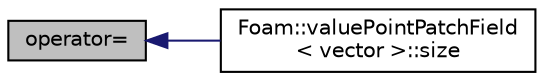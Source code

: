 digraph "operator="
{
  bgcolor="transparent";
  edge [fontname="Helvetica",fontsize="10",labelfontname="Helvetica",labelfontsize="10"];
  node [fontname="Helvetica",fontsize="10",shape=record];
  rankdir="LR";
  Node93 [label="operator=",height=0.2,width=0.4,color="black", fillcolor="grey75", style="filled", fontcolor="black"];
  Node93 -> Node94 [dir="back",color="midnightblue",fontsize="10",style="solid",fontname="Helvetica"];
  Node94 [label="Foam::valuePointPatchField\l\< vector \>::size",height=0.2,width=0.4,color="black",URL="$a27681.html#a9facbf0a118d395c89884e45a5ca4e4b",tooltip="Return size. "];
}

